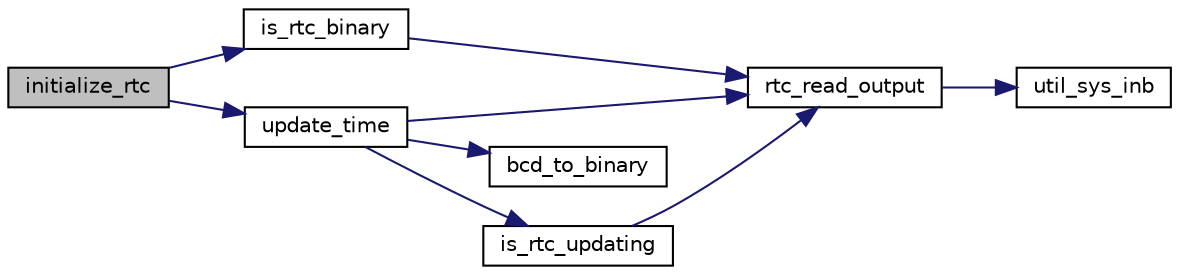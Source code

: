 digraph "initialize_rtc"
{
 // LATEX_PDF_SIZE
  edge [fontname="Helvetica",fontsize="10",labelfontname="Helvetica",labelfontsize="10"];
  node [fontname="Helvetica",fontsize="10",shape=record];
  rankdir="LR";
  Node1 [label="initialize_rtc",height=0.2,width=0.4,color="black", fillcolor="grey75", style="filled", fontcolor="black",tooltip="Initializes the rtc, either in binary or BCD mode."];
  Node1 -> Node2 [color="midnightblue",fontsize="10",style="solid",fontname="Helvetica"];
  Node2 [label="is_rtc_binary",height=0.2,width=0.4,color="black", fillcolor="white", style="filled",URL="$rtc_8c.html#a2c794c9d296283705c1e6397f4d08ca7",tooltip="Checks if the RTC is in binary mode."];
  Node2 -> Node3 [color="midnightblue",fontsize="10",style="solid",fontname="Helvetica"];
  Node3 [label="rtc_read_output",height=0.2,width=0.4,color="black", fillcolor="white", style="filled",URL="$rtc_8c.html#a3e32c0dba9d7ff02d8181a59b6531929",tooltip="Reads the output of the RTC."];
  Node3 -> Node4 [color="midnightblue",fontsize="10",style="solid",fontname="Helvetica"];
  Node4 [label="util_sys_inb",height=0.2,width=0.4,color="black", fillcolor="white", style="filled",URL="$utils_8c.html#a79a031a8611f5b2d6afa4158e92b0fb4",tooltip=" "];
  Node1 -> Node5 [color="midnightblue",fontsize="10",style="solid",fontname="Helvetica"];
  Node5 [label="update_time",height=0.2,width=0.4,color="black", fillcolor="white", style="filled",URL="$rtc_8c.html#aba1881e31984e15eee882c2de63db817",tooltip="Updates de RTC with the current time. The time_info struct is updated with the current time."];
  Node5 -> Node6 [color="midnightblue",fontsize="10",style="solid",fontname="Helvetica"];
  Node6 [label="bcd_to_binary",height=0.2,width=0.4,color="black", fillcolor="white", style="filled",URL="$rtc_8c.html#ac0ff03e92507402be4d3a2b2416a86cb",tooltip="Converts a BCD number to binary."];
  Node5 -> Node7 [color="midnightblue",fontsize="10",style="solid",fontname="Helvetica"];
  Node7 [label="is_rtc_updating",height=0.2,width=0.4,color="black", fillcolor="white", style="filled",URL="$rtc_8c.html#af094cb0c2bdfce604764ad8fe8764d6f",tooltip="Checks if the RTC is updating."];
  Node7 -> Node3 [color="midnightblue",fontsize="10",style="solid",fontname="Helvetica"];
  Node5 -> Node3 [color="midnightblue",fontsize="10",style="solid",fontname="Helvetica"];
}
